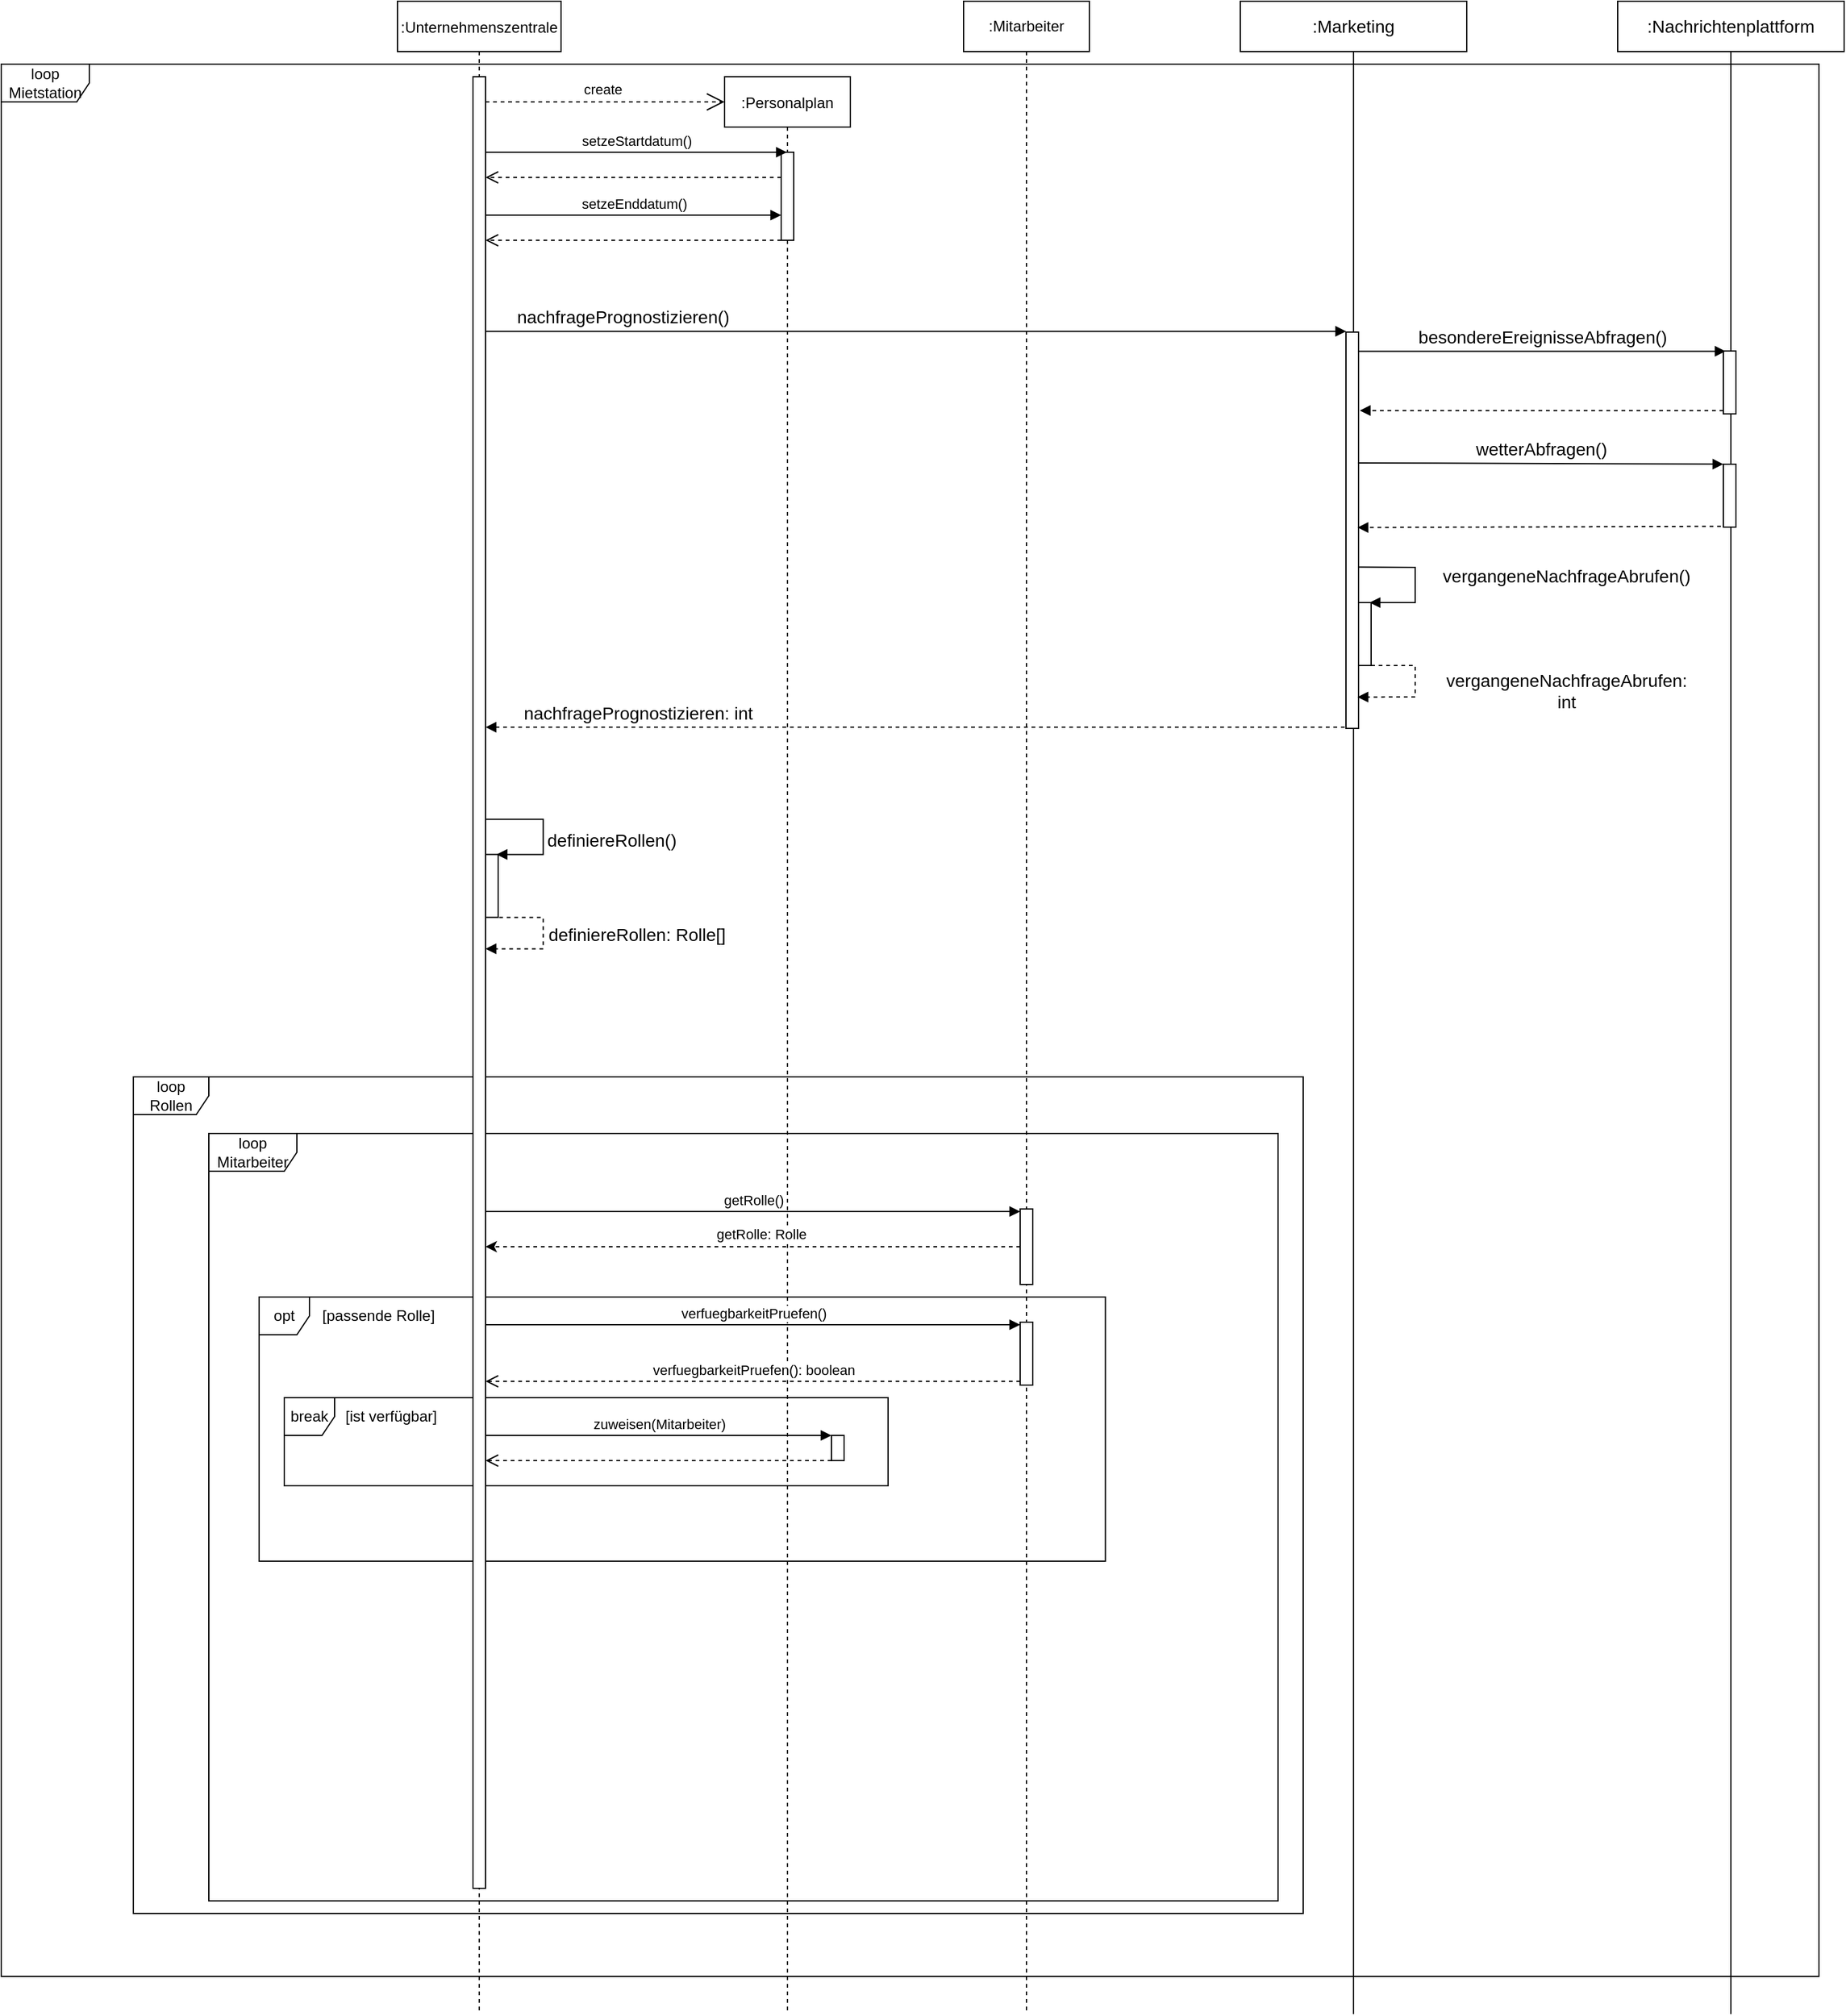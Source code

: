 <mxfile>
    <diagram id="kgpKYQtTHZ0yAKxKKP6v" name="Page-1">
        <mxGraphModel dx="4497" dy="1562" grid="1" gridSize="10" guides="1" tooltips="1" connect="1" arrows="1" fold="1" page="1" pageScale="1" pageWidth="850" pageHeight="1100" math="0" shadow="0">
            <root>
                <mxCell id="0"/>
                <mxCell id="1" parent="0"/>
                <mxCell id="CxPesAvTZG-PsAYtESMr-20" value="opt" style="shape=umlFrame;whiteSpace=wrap;html=1;width=40;height=30;" parent="1" vertex="1">
                    <mxGeometry x="-50" y="1110" width="672.75" height="210" as="geometry"/>
                </mxCell>
                <mxCell id="CxPesAvTZG-PsAYtESMr-15" value="loop Rollen" style="shape=umlFrame;whiteSpace=wrap;html=1;" parent="1" vertex="1">
                    <mxGeometry x="-150" y="935" width="930" height="665" as="geometry"/>
                </mxCell>
                <mxCell id="21" value="loop Mietstation" style="shape=umlFrame;whiteSpace=wrap;html=1;width=70;height=30;" vertex="1" parent="1">
                    <mxGeometry x="-255" y="130" width="1445" height="1520" as="geometry"/>
                </mxCell>
                <mxCell id="3nuBFxr9cyL0pnOWT2aG-1" value=":Unternehmenszentrale" style="shape=umlLifeline;perimeter=lifelinePerimeter;container=1;collapsible=0;recursiveResize=0;rounded=0;shadow=0;strokeWidth=1;size=40;" parent="1" vertex="1">
                    <mxGeometry x="60" y="80" width="130" height="1600" as="geometry"/>
                </mxCell>
                <mxCell id="22" value="loop Mitarbeiter" style="shape=umlFrame;whiteSpace=wrap;html=1;width=70;height=30;" vertex="1" parent="3nuBFxr9cyL0pnOWT2aG-1">
                    <mxGeometry x="-150" y="900" width="850" height="610" as="geometry"/>
                </mxCell>
                <mxCell id="27" value="break" style="shape=umlFrame;whiteSpace=wrap;html=1;width=40;height=30;" vertex="1" parent="3nuBFxr9cyL0pnOWT2aG-1">
                    <mxGeometry x="-90" y="1110" width="480" height="70" as="geometry"/>
                </mxCell>
                <mxCell id="CxPesAvTZG-PsAYtESMr-2" value="" style="html=1;points=[];perimeter=orthogonalPerimeter;" parent="3nuBFxr9cyL0pnOWT2aG-1" vertex="1">
                    <mxGeometry x="60" y="60" width="10" height="1440" as="geometry"/>
                </mxCell>
                <mxCell id="18" value="" style="html=1;points=[];perimeter=orthogonalPerimeter;fontSize=14;" vertex="1" parent="3nuBFxr9cyL0pnOWT2aG-1">
                    <mxGeometry x="70.0" y="678.2" width="10" height="50" as="geometry"/>
                </mxCell>
                <mxCell id="19" value="definiereRollen()" style="html=1;verticalAlign=bottom;labelBackgroundColor=none;endArrow=block;endFill=1;rounded=0;fontSize=14;entryX=0.875;entryY=0;entryDx=0;entryDy=0;entryPerimeter=0;" edge="1" parent="3nuBFxr9cyL0pnOWT2aG-1" target="18" source="CxPesAvTZG-PsAYtESMr-2">
                    <mxGeometry x="0.331" y="-54" width="160" relative="1" as="geometry">
                        <mxPoint x="71.22" y="649.995" as="sourcePoint"/>
                        <mxPoint x="-504.17" y="568.2" as="targetPoint"/>
                        <Array as="points">
                            <mxPoint x="115.83" y="650.2"/>
                            <mxPoint x="115.83" y="678.2"/>
                        </Array>
                        <mxPoint x="54" y="54" as="offset"/>
                    </mxGeometry>
                </mxCell>
                <mxCell id="20" value="&lt;div&gt;definiereRollen: Rolle[]&lt;/div&gt;" style="html=1;verticalAlign=bottom;labelBackgroundColor=none;endArrow=block;endFill=1;dashed=1;rounded=0;fontSize=14;" edge="1" parent="3nuBFxr9cyL0pnOWT2aG-1" target="CxPesAvTZG-PsAYtESMr-2">
                    <mxGeometry x="0.134" y="-74" width="160" relative="1" as="geometry">
                        <mxPoint x="80.83" y="728.2" as="sourcePoint"/>
                        <mxPoint x="70.0" y="753.315" as="targetPoint"/>
                        <Array as="points">
                            <mxPoint x="115.83" y="728.2"/>
                            <mxPoint x="115.83" y="753.2"/>
                        </Array>
                        <mxPoint x="74" y="74" as="offset"/>
                    </mxGeometry>
                </mxCell>
                <mxCell id="28" value="[ist verfügbar]" style="text;html=1;strokeColor=none;fillColor=none;align=center;verticalAlign=middle;whiteSpace=wrap;rounded=0;" vertex="1" parent="3nuBFxr9cyL0pnOWT2aG-1">
                    <mxGeometry x="-60" y="1110" width="110" height="30" as="geometry"/>
                </mxCell>
                <mxCell id="CxPesAvTZG-PsAYtESMr-23" value="[passende Rolle]" style="text;html=1;strokeColor=none;fillColor=none;align=center;verticalAlign=middle;whiteSpace=wrap;rounded=0;" parent="3nuBFxr9cyL0pnOWT2aG-1" vertex="1">
                    <mxGeometry x="-70" y="1030" width="110" height="30" as="geometry"/>
                </mxCell>
                <mxCell id="3nuBFxr9cyL0pnOWT2aG-5" value=":Personalplan" style="shape=umlLifeline;perimeter=lifelinePerimeter;container=1;collapsible=0;recursiveResize=0;rounded=0;shadow=0;strokeWidth=1;" parent="1" vertex="1">
                    <mxGeometry x="320" y="140" width="100" height="1540" as="geometry"/>
                </mxCell>
                <mxCell id="CxPesAvTZG-PsAYtESMr-5" value="" style="html=1;points=[];perimeter=orthogonalPerimeter;" parent="3nuBFxr9cyL0pnOWT2aG-5" vertex="1">
                    <mxGeometry x="45" y="60" width="10" height="70" as="geometry"/>
                </mxCell>
                <mxCell id="29" value="" style="html=1;points=[];perimeter=orthogonalPerimeter;" vertex="1" parent="3nuBFxr9cyL0pnOWT2aG-5">
                    <mxGeometry x="85" y="1080" width="10" height="20" as="geometry"/>
                </mxCell>
                <mxCell id="CxPesAvTZG-PsAYtESMr-1" value=":Mitarbeiter" style="shape=umlLifeline;perimeter=lifelinePerimeter;whiteSpace=wrap;html=1;container=1;collapsible=0;recursiveResize=0;outlineConnect=0;" parent="1" vertex="1">
                    <mxGeometry x="510" y="80" width="100" height="1600" as="geometry"/>
                </mxCell>
                <mxCell id="24" value="" style="html=1;points=[];perimeter=orthogonalPerimeter;" vertex="1" parent="CxPesAvTZG-PsAYtESMr-1">
                    <mxGeometry x="45" y="960" width="10" height="60" as="geometry"/>
                </mxCell>
                <mxCell id="CxPesAvTZG-PsAYtESMr-18" value="" style="html=1;points=[];perimeter=orthogonalPerimeter;" parent="CxPesAvTZG-PsAYtESMr-1" vertex="1">
                    <mxGeometry x="45" y="1050" width="10" height="50" as="geometry"/>
                </mxCell>
                <mxCell id="CxPesAvTZG-PsAYtESMr-3" value="create" style="endArrow=open;endSize=12;dashed=1;html=1;rounded=0;" parent="1" source="CxPesAvTZG-PsAYtESMr-2" edge="1">
                    <mxGeometry x="-0.026" y="10" width="160" relative="1" as="geometry">
                        <mxPoint x="130" y="150" as="sourcePoint"/>
                        <mxPoint x="320" y="160" as="targetPoint"/>
                        <Array as="points">
                            <mxPoint x="220" y="160"/>
                        </Array>
                        <mxPoint as="offset"/>
                    </mxGeometry>
                </mxCell>
                <mxCell id="CxPesAvTZG-PsAYtESMr-4" value="setzeStartdatum()" style="html=1;verticalAlign=bottom;endArrow=block;rounded=0;" parent="1" source="CxPesAvTZG-PsAYtESMr-2" target="3nuBFxr9cyL0pnOWT2aG-5" edge="1">
                    <mxGeometry width="80" relative="1" as="geometry">
                        <mxPoint x="150" y="230" as="sourcePoint"/>
                        <mxPoint x="230" y="230" as="targetPoint"/>
                        <Array as="points">
                            <mxPoint x="260" y="200"/>
                        </Array>
                    </mxGeometry>
                </mxCell>
                <mxCell id="CxPesAvTZG-PsAYtESMr-6" value="" style="html=1;verticalAlign=bottom;endArrow=open;dashed=1;endSize=8;rounded=0;" parent="1" source="CxPesAvTZG-PsAYtESMr-5" target="CxPesAvTZG-PsAYtESMr-2" edge="1">
                    <mxGeometry relative="1" as="geometry">
                        <mxPoint x="280" y="250" as="sourcePoint"/>
                        <mxPoint x="200" y="250" as="targetPoint"/>
                        <Array as="points">
                            <mxPoint x="240" y="220"/>
                        </Array>
                    </mxGeometry>
                </mxCell>
                <mxCell id="CxPesAvTZG-PsAYtESMr-11" value="setzeEnddatum()" style="html=1;verticalAlign=bottom;endArrow=block;rounded=0;" parent="1" source="CxPesAvTZG-PsAYtESMr-2" target="CxPesAvTZG-PsAYtESMr-5" edge="1">
                    <mxGeometry width="80" relative="1" as="geometry">
                        <mxPoint x="270" y="350" as="sourcePoint"/>
                        <mxPoint x="350" y="350" as="targetPoint"/>
                        <Array as="points">
                            <mxPoint x="240" y="250"/>
                        </Array>
                    </mxGeometry>
                </mxCell>
                <mxCell id="CxPesAvTZG-PsAYtESMr-12" value="" style="html=1;verticalAlign=bottom;endArrow=open;dashed=1;endSize=8;rounded=0;" parent="1" source="CxPesAvTZG-PsAYtESMr-5" target="CxPesAvTZG-PsAYtESMr-2" edge="1">
                    <mxGeometry relative="1" as="geometry">
                        <mxPoint x="350" y="350" as="sourcePoint"/>
                        <mxPoint x="270" y="350" as="targetPoint"/>
                        <Array as="points">
                            <mxPoint x="250" y="270"/>
                        </Array>
                    </mxGeometry>
                </mxCell>
                <mxCell id="2" value="nachfragePrognostizieren()" style="html=1;verticalAlign=bottom;labelBackgroundColor=none;endArrow=block;endFill=1;rounded=0;fontSize=14;entryX=0.009;entryY=-0.002;entryDx=0;entryDy=0;entryPerimeter=0;" edge="1" parent="1" target="4" source="CxPesAvTZG-PsAYtESMr-2">
                    <mxGeometry x="-0.678" width="160" relative="1" as="geometry">
                        <mxPoint x="150" y="342.0" as="sourcePoint"/>
                        <mxPoint x="1200" y="342" as="targetPoint"/>
                        <mxPoint x="-1" as="offset"/>
                    </mxGeometry>
                </mxCell>
                <mxCell id="3" value=":Marketing" style="shape=umlLifeline;perimeter=lifelinePerimeter;whiteSpace=wrap;html=1;container=1;collapsible=0;recursiveResize=0;outlineConnect=0;lifelineDashed=0;fontSize=14;size=40;" vertex="1" parent="1">
                    <mxGeometry x="730" y="80" width="180" height="1600" as="geometry"/>
                </mxCell>
                <mxCell id="4" value="" style="html=1;points=[];perimeter=orthogonalPerimeter;fontSize=14;" vertex="1" parent="3">
                    <mxGeometry x="84" y="263" width="10" height="315" as="geometry"/>
                </mxCell>
                <mxCell id="5" value="" style="html=1;points=[];perimeter=orthogonalPerimeter;fontSize=14;" vertex="1" parent="3">
                    <mxGeometry x="94" y="478" width="10" height="50" as="geometry"/>
                </mxCell>
                <mxCell id="6" value="vergangeneNachfrageAbrufen()" style="html=1;verticalAlign=bottom;labelBackgroundColor=none;endArrow=block;endFill=1;rounded=0;fontSize=14;entryX=0.875;entryY=0;entryDx=0;entryDy=0;entryPerimeter=0;exitX=1.039;exitY=0.593;exitDx=0;exitDy=0;exitPerimeter=0;" edge="1" parent="3" source="4" target="5">
                    <mxGeometry x="0.15" y="120" width="160" relative="1" as="geometry">
                        <mxPoint x="99" y="448" as="sourcePoint"/>
                        <mxPoint x="249" y="448" as="targetPoint"/>
                        <Array as="points">
                            <mxPoint x="139" y="450"/>
                            <mxPoint x="139" y="478"/>
                        </Array>
                        <mxPoint as="offset"/>
                    </mxGeometry>
                </mxCell>
                <mxCell id="7" value="&lt;div&gt;vergangeneNachfrageAbrufen:&lt;/div&gt;&lt;div&gt;int&lt;br&gt;&lt;/div&gt;" style="html=1;verticalAlign=bottom;labelBackgroundColor=none;endArrow=block;endFill=1;dashed=1;rounded=0;fontSize=14;entryX=0.917;entryY=0.921;entryDx=0;entryDy=0;entryPerimeter=0;" edge="1" parent="3" target="4">
                    <mxGeometry x="0.134" y="121" width="160" relative="1" as="geometry">
                        <mxPoint x="104" y="528" as="sourcePoint"/>
                        <mxPoint x="264" y="528" as="targetPoint"/>
                        <Array as="points">
                            <mxPoint x="139" y="528"/>
                            <mxPoint x="139" y="553"/>
                        </Array>
                        <mxPoint x="120" y="-106" as="offset"/>
                    </mxGeometry>
                </mxCell>
                <mxCell id="8" value=":Nachrichtenplattform" style="shape=umlLifeline;perimeter=lifelinePerimeter;whiteSpace=wrap;html=1;container=1;collapsible=0;recursiveResize=0;outlineConnect=0;lifelineDashed=0;fontSize=14;" vertex="1" parent="1">
                    <mxGeometry x="1030" y="80" width="180" height="1600" as="geometry"/>
                </mxCell>
                <mxCell id="9" value="" style="html=1;points=[];perimeter=orthogonalPerimeter;fontSize=14;" vertex="1" parent="8">
                    <mxGeometry x="84" y="278" width="10" height="50" as="geometry"/>
                </mxCell>
                <mxCell id="10" value="" style="html=1;points=[];perimeter=orthogonalPerimeter;fontSize=14;" vertex="1" parent="8">
                    <mxGeometry x="84" y="368" width="10" height="50" as="geometry"/>
                </mxCell>
                <mxCell id="11" value="besondereEreignisseAbfragen()" style="html=1;verticalAlign=bottom;labelBackgroundColor=none;endArrow=block;endFill=1;rounded=0;fontSize=14;entryX=0.178;entryY=0.004;entryDx=0;entryDy=0;entryPerimeter=0;" edge="1" parent="1" source="4" target="9">
                    <mxGeometry width="160" relative="1" as="geometry">
                        <mxPoint x="859" y="388" as="sourcePoint"/>
                        <mxPoint x="1019" y="388" as="targetPoint"/>
                    </mxGeometry>
                </mxCell>
                <mxCell id="12" value="" style="html=1;verticalAlign=bottom;labelBackgroundColor=none;endArrow=block;endFill=1;dashed=1;rounded=0;fontSize=14;entryX=1.1;entryY=0.198;entryDx=0;entryDy=0;entryPerimeter=0;" edge="1" parent="1" source="9" target="4">
                    <mxGeometry width="160" relative="1" as="geometry">
                        <mxPoint x="1119" y="405.34" as="sourcePoint"/>
                        <mxPoint x="854" y="405.34" as="targetPoint"/>
                    </mxGeometry>
                </mxCell>
                <mxCell id="13" value="wetterAbfragen()" style="html=1;verticalAlign=bottom;labelBackgroundColor=none;endArrow=block;endFill=1;rounded=0;fontSize=14;exitX=0.946;exitY=0.33;exitDx=0;exitDy=0;exitPerimeter=0;" edge="1" parent="1" source="4">
                    <mxGeometry width="160" relative="1" as="geometry">
                        <mxPoint x="855.04" y="447.96" as="sourcePoint"/>
                        <mxPoint x="1114" y="447.96" as="targetPoint"/>
                    </mxGeometry>
                </mxCell>
                <mxCell id="14" value="" style="html=1;verticalAlign=bottom;labelBackgroundColor=none;endArrow=block;endFill=1;dashed=1;rounded=0;fontSize=14;exitX=-0.193;exitY=0.886;exitDx=0;exitDy=0;exitPerimeter=0;entryX=0.918;entryY=0.493;entryDx=0;entryDy=0;entryPerimeter=0;" edge="1" parent="1" target="4">
                    <mxGeometry width="160" relative="1" as="geometry">
                        <mxPoint x="1112.07" y="497.34" as="sourcePoint"/>
                        <mxPoint x="854" y="497.34" as="targetPoint"/>
                    </mxGeometry>
                </mxCell>
                <mxCell id="15" value="nachfragePrognostizieren: int" style="html=1;verticalAlign=bottom;labelBackgroundColor=none;endArrow=block;endFill=1;dashed=1;rounded=0;fontSize=14;exitX=-0.1;exitY=0.997;exitDx=0;exitDy=0;exitPerimeter=0;" edge="1" parent="1" source="4" target="CxPesAvTZG-PsAYtESMr-2">
                    <mxGeometry x="0.649" width="160" relative="1" as="geometry">
                        <mxPoint x="855" y="470" as="sourcePoint"/>
                        <mxPoint x="150" y="657" as="targetPoint"/>
                        <mxPoint x="1" as="offset"/>
                    </mxGeometry>
                </mxCell>
                <mxCell id="CxPesAvTZG-PsAYtESMr-16" value="getRolle()" style="html=1;verticalAlign=bottom;endArrow=block;rounded=0;" parent="1" source="CxPesAvTZG-PsAYtESMr-2" target="24" edge="1">
                    <mxGeometry width="80" relative="1" as="geometry">
                        <mxPoint x="170" y="1042" as="sourcePoint"/>
                        <mxPoint x="354" y="1042" as="targetPoint"/>
                        <Array as="points">
                            <mxPoint x="229" y="1042"/>
                        </Array>
                    </mxGeometry>
                </mxCell>
                <mxCell id="25" style="edgeStyle=none;html=1;dashed=1;" edge="1" parent="1" source="24" target="CxPesAvTZG-PsAYtESMr-2">
                    <mxGeometry relative="1" as="geometry"/>
                </mxCell>
                <mxCell id="26" value="getRolle: Rolle" style="edgeLabel;html=1;align=center;verticalAlign=middle;resizable=0;points=[];" vertex="1" connectable="0" parent="25">
                    <mxGeometry x="0.049" y="1" relative="1" as="geometry">
                        <mxPoint x="17" y="-11" as="offset"/>
                    </mxGeometry>
                </mxCell>
                <mxCell id="CxPesAvTZG-PsAYtESMr-17" value="verfuegbarkeitPruefen()" style="html=1;verticalAlign=bottom;endArrow=block;rounded=0;" parent="1" edge="1">
                    <mxGeometry width="80" relative="1" as="geometry">
                        <mxPoint x="130" y="1132" as="sourcePoint"/>
                        <mxPoint x="555" y="1132" as="targetPoint"/>
                        <Array as="points">
                            <mxPoint x="460" y="1132"/>
                        </Array>
                    </mxGeometry>
                </mxCell>
                <mxCell id="CxPesAvTZG-PsAYtESMr-24" value="verfuegbarkeitPruefen(): boolean" style="html=1;verticalAlign=bottom;endArrow=open;dashed=1;endSize=8;rounded=0;" parent="1" edge="1">
                    <mxGeometry relative="1" as="geometry">
                        <mxPoint x="555" y="1177" as="sourcePoint"/>
                        <mxPoint x="130" y="1177" as="targetPoint"/>
                        <Array as="points">
                            <mxPoint x="470" y="1177"/>
                        </Array>
                    </mxGeometry>
                </mxCell>
                <mxCell id="CxPesAvTZG-PsAYtESMr-13" value="zuweisen(Mitarbeiter)" style="html=1;verticalAlign=bottom;endArrow=block;rounded=0;" parent="1" source="CxPesAvTZG-PsAYtESMr-2" target="29" edge="1">
                    <mxGeometry width="80" relative="1" as="geometry">
                        <mxPoint x="160" y="1220" as="sourcePoint"/>
                        <mxPoint x="395" y="1220" as="targetPoint"/>
                        <Array as="points">
                            <mxPoint x="270" y="1220"/>
                        </Array>
                    </mxGeometry>
                </mxCell>
                <mxCell id="CxPesAvTZG-PsAYtESMr-14" value="" style="html=1;verticalAlign=bottom;endArrow=open;dashed=1;endSize=8;rounded=0;" parent="1" source="29" target="CxPesAvTZG-PsAYtESMr-2" edge="1">
                    <mxGeometry relative="1" as="geometry">
                        <mxPoint x="395" y="1240" as="sourcePoint"/>
                        <mxPoint x="160" y="1240" as="targetPoint"/>
                        <Array as="points">
                            <mxPoint x="280" y="1240"/>
                        </Array>
                    </mxGeometry>
                </mxCell>
            </root>
        </mxGraphModel>
    </diagram>
</mxfile>